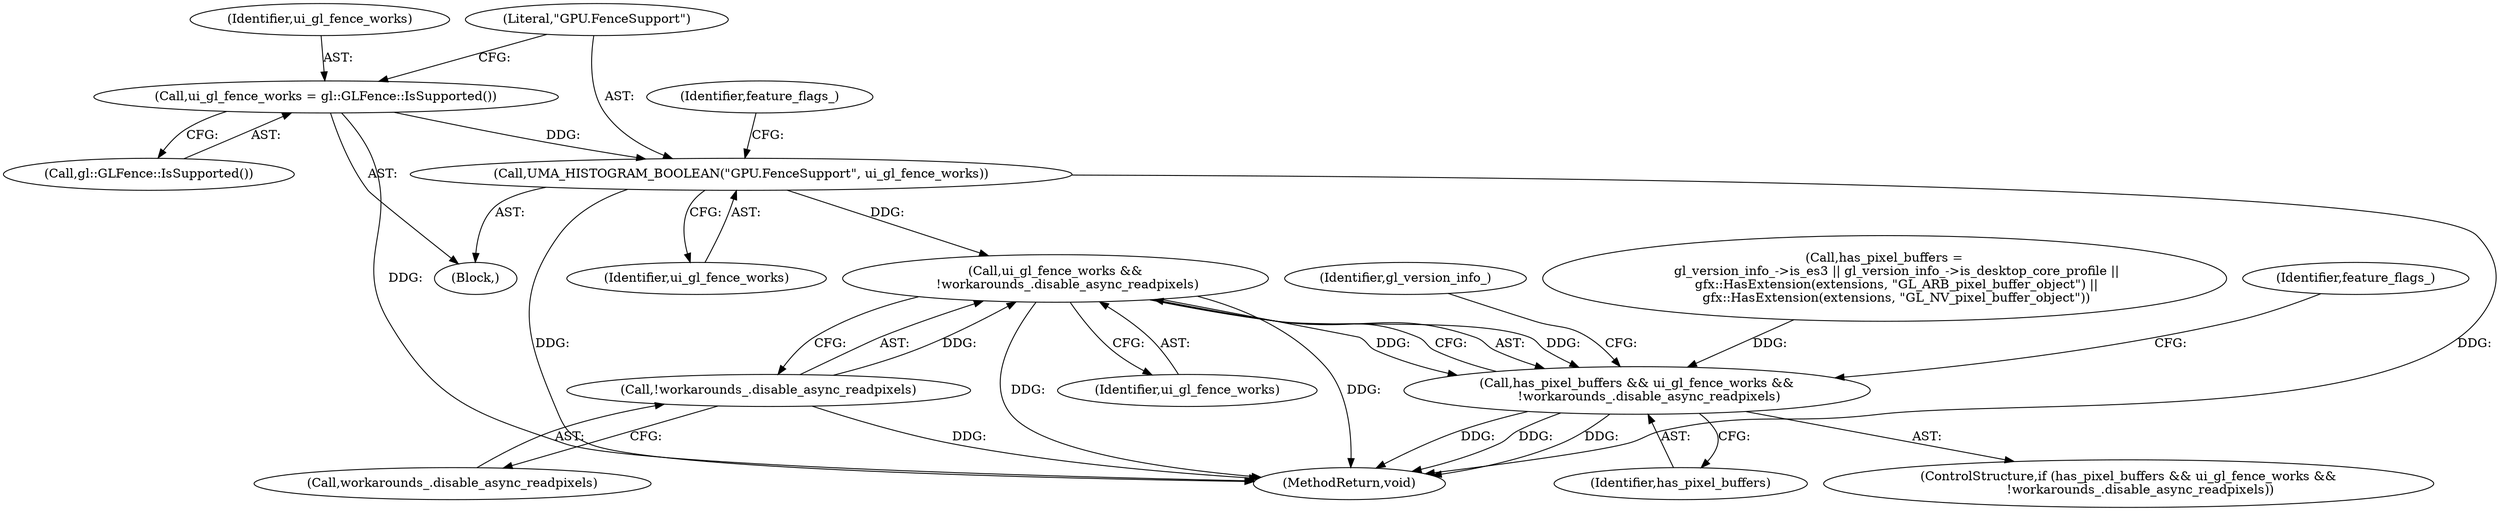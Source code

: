 digraph "0_Chrome_a4150b688a754d3d10d2ca385155b1c95d77d6ae_0@API" {
"1001786" [label="(Call,ui_gl_fence_works &&\n      !workarounds_.disable_async_readpixels)"];
"1001761" [label="(Call,UMA_HISTOGRAM_BOOLEAN(\"GPU.FenceSupport\", ui_gl_fence_works))"];
"1001758" [label="(Call,ui_gl_fence_works = gl::GLFence::IsSupported())"];
"1001788" [label="(Call,!workarounds_.disable_async_readpixels)"];
"1001784" [label="(Call,has_pixel_buffers && ui_gl_fence_works &&\n      !workarounds_.disable_async_readpixels)"];
"1001783" [label="(ControlStructure,if (has_pixel_buffers && ui_gl_fence_works &&\n      !workarounds_.disable_async_readpixels))"];
"1001785" [label="(Identifier,has_pixel_buffers)"];
"1002478" [label="(MethodReturn,void)"];
"1001758" [label="(Call,ui_gl_fence_works = gl::GLFence::IsSupported())"];
"1001760" [label="(Call,gl::GLFence::IsSupported())"];
"1001759" [label="(Identifier,ui_gl_fence_works)"];
"1001801" [label="(Identifier,gl_version_info_)"];
"1001787" [label="(Identifier,ui_gl_fence_works)"];
"1001762" [label="(Literal,\"GPU.FenceSupport\")"];
"1001786" [label="(Call,ui_gl_fence_works &&\n      !workarounds_.disable_async_readpixels)"];
"1001789" [label="(Call,workarounds_.disable_async_readpixels)"];
"1001766" [label="(Identifier,feature_flags_)"];
"1000126" [label="(Call,has_pixel_buffers =\n      gl_version_info_->is_es3 || gl_version_info_->is_desktop_core_profile ||\n      gfx::HasExtension(extensions, \"GL_ARB_pixel_buffer_object\") ||\n      gfx::HasExtension(extensions, \"GL_NV_pixel_buffer_object\"))"];
"1000101" [label="(Block,)"];
"1001763" [label="(Identifier,ui_gl_fence_works)"];
"1001784" [label="(Call,has_pixel_buffers && ui_gl_fence_works &&\n      !workarounds_.disable_async_readpixels)"];
"1001788" [label="(Call,!workarounds_.disable_async_readpixels)"];
"1001795" [label="(Identifier,feature_flags_)"];
"1001761" [label="(Call,UMA_HISTOGRAM_BOOLEAN(\"GPU.FenceSupport\", ui_gl_fence_works))"];
"1001786" -> "1001784"  [label="AST: "];
"1001786" -> "1001787"  [label="CFG: "];
"1001786" -> "1001788"  [label="CFG: "];
"1001787" -> "1001786"  [label="AST: "];
"1001788" -> "1001786"  [label="AST: "];
"1001784" -> "1001786"  [label="CFG: "];
"1001786" -> "1002478"  [label="DDG: "];
"1001786" -> "1002478"  [label="DDG: "];
"1001786" -> "1001784"  [label="DDG: "];
"1001786" -> "1001784"  [label="DDG: "];
"1001761" -> "1001786"  [label="DDG: "];
"1001788" -> "1001786"  [label="DDG: "];
"1001761" -> "1000101"  [label="AST: "];
"1001761" -> "1001763"  [label="CFG: "];
"1001762" -> "1001761"  [label="AST: "];
"1001763" -> "1001761"  [label="AST: "];
"1001766" -> "1001761"  [label="CFG: "];
"1001761" -> "1002478"  [label="DDG: "];
"1001761" -> "1002478"  [label="DDG: "];
"1001758" -> "1001761"  [label="DDG: "];
"1001758" -> "1000101"  [label="AST: "];
"1001758" -> "1001760"  [label="CFG: "];
"1001759" -> "1001758"  [label="AST: "];
"1001760" -> "1001758"  [label="AST: "];
"1001762" -> "1001758"  [label="CFG: "];
"1001758" -> "1002478"  [label="DDG: "];
"1001788" -> "1001789"  [label="CFG: "];
"1001789" -> "1001788"  [label="AST: "];
"1001788" -> "1002478"  [label="DDG: "];
"1001784" -> "1001783"  [label="AST: "];
"1001784" -> "1001785"  [label="CFG: "];
"1001785" -> "1001784"  [label="AST: "];
"1001795" -> "1001784"  [label="CFG: "];
"1001801" -> "1001784"  [label="CFG: "];
"1001784" -> "1002478"  [label="DDG: "];
"1001784" -> "1002478"  [label="DDG: "];
"1001784" -> "1002478"  [label="DDG: "];
"1000126" -> "1001784"  [label="DDG: "];
}
